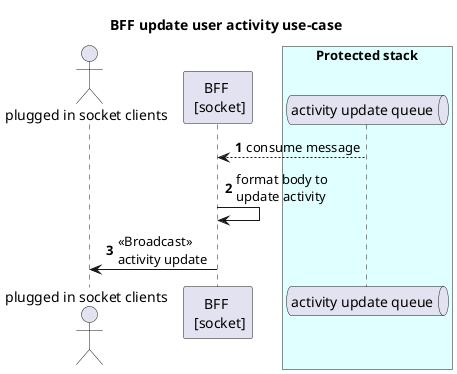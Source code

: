 @startuml
  autonumber
  title "BFF update user activity use-case"

  actor "plugged in socket clients" as client
  participant "BFF \n [socket]" as BFF
  box "Protected stack" #LightCyan
    queue "activity update queue" as EditorUpdateQueue
  end box
  BFF <-- EditorUpdateQueue: consume message
  BFF -> BFF: format body to \nupdate activity
  client <- BFF: <<Broadcast>> \nactivity update
@enduml
